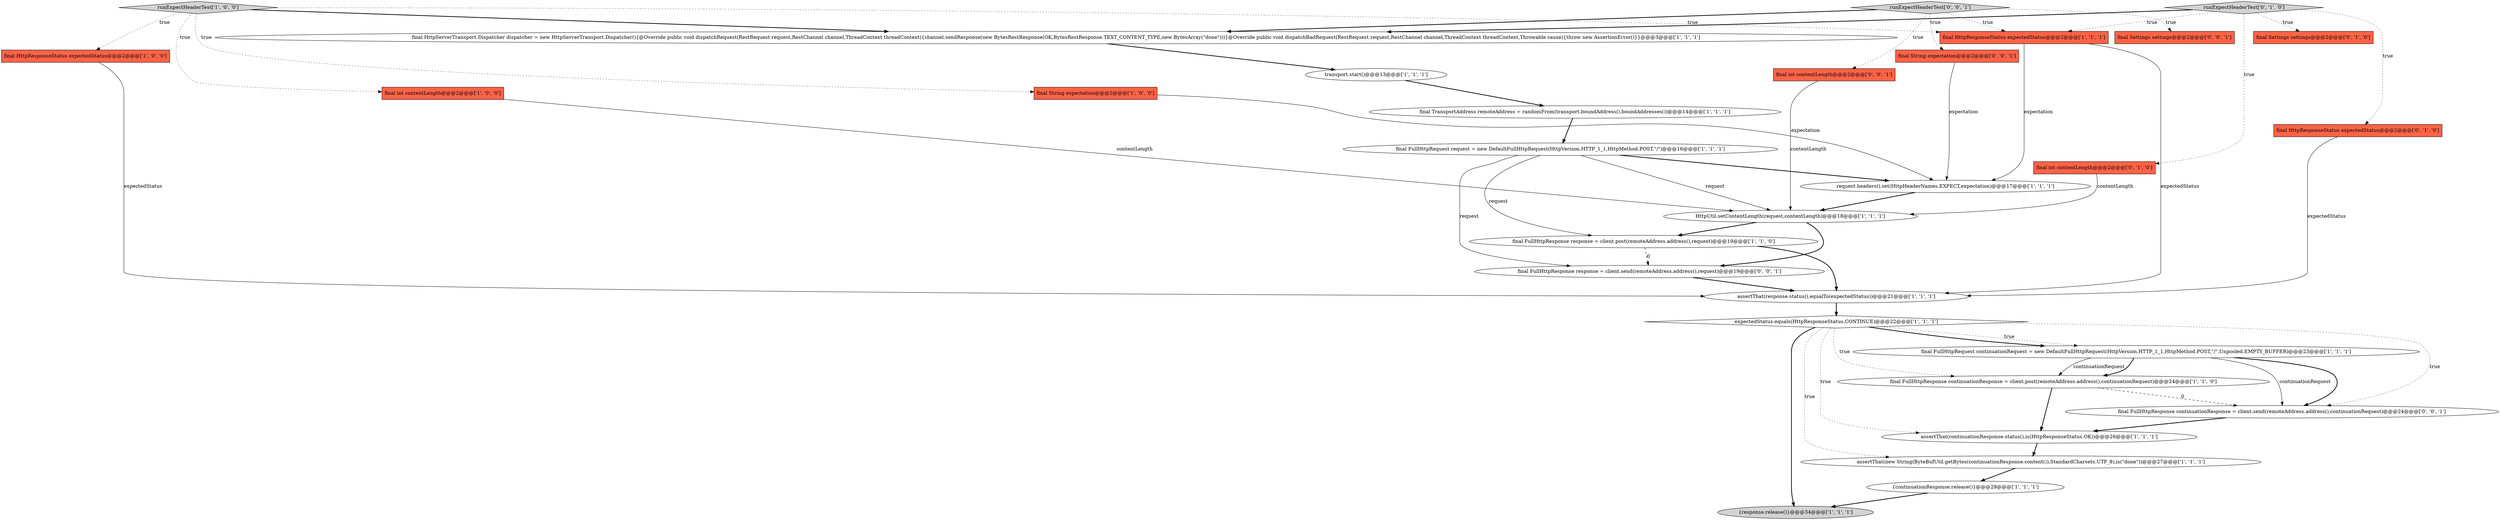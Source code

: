 digraph {
6 [style = filled, label = "{response.release()}@@@34@@@['1', '1', '1']", fillcolor = lightgray, shape = ellipse image = "AAA0AAABBB1BBB"];
3 [style = filled, label = "final FullHttpRequest request = new DefaultFullHttpRequest(HttpVersion.HTTP_1_1,HttpMethod.POST,\"/\")@@@16@@@['1', '1', '1']", fillcolor = white, shape = ellipse image = "AAA0AAABBB1BBB"];
10 [style = filled, label = "HttpUtil.setContentLength(request,contentLength)@@@18@@@['1', '1', '1']", fillcolor = white, shape = ellipse image = "AAA0AAABBB1BBB"];
4 [style = filled, label = "final FullHttpRequest continuationRequest = new DefaultFullHttpRequest(HttpVersion.HTTP_1_1,HttpMethod.POST,\"/\",Unpooled.EMPTY_BUFFER)@@@23@@@['1', '1', '1']", fillcolor = white, shape = ellipse image = "AAA0AAABBB1BBB"];
23 [style = filled, label = "runExpectHeaderTest['0', '1', '0']", fillcolor = lightgray, shape = diamond image = "AAA0AAABBB2BBB"];
19 [style = filled, label = "assertThat(new String(ByteBufUtil.getBytes(continuationResponse.content()),StandardCharsets.UTF_8),is(\"done\"))@@@27@@@['1', '1', '1']", fillcolor = white, shape = ellipse image = "AAA0AAABBB1BBB"];
16 [style = filled, label = "{continuationResponse.release()}@@@29@@@['1', '1', '1']", fillcolor = white, shape = ellipse image = "AAA0AAABBB1BBB"];
8 [style = filled, label = "final HttpResponseStatus expectedStatus@@@2@@@['1', '0', '0']", fillcolor = tomato, shape = box image = "AAA0AAABBB1BBB"];
12 [style = filled, label = "final FullHttpResponse response = client.post(remoteAddress.address(),request)@@@19@@@['1', '1', '0']", fillcolor = white, shape = ellipse image = "AAA0AAABBB1BBB"];
11 [style = filled, label = "final String expectation@@@2@@@['1', '0', '0']", fillcolor = tomato, shape = box image = "AAA0AAABBB1BBB"];
14 [style = filled, label = "request.headers().set(HttpHeaderNames.EXPECT,expectation)@@@17@@@['1', '1', '1']", fillcolor = white, shape = ellipse image = "AAA0AAABBB1BBB"];
15 [style = filled, label = "expectedStatus.equals(HttpResponseStatus.CONTINUE)@@@22@@@['1', '1', '1']", fillcolor = white, shape = diamond image = "AAA0AAABBB1BBB"];
25 [style = filled, label = "final FullHttpResponse continuationResponse = client.send(remoteAddress.address(),continuationRequest)@@@24@@@['0', '0', '1']", fillcolor = white, shape = ellipse image = "AAA0AAABBB3BBB"];
27 [style = filled, label = "final String expectation@@@2@@@['0', '0', '1']", fillcolor = tomato, shape = box image = "AAA0AAABBB3BBB"];
18 [style = filled, label = "assertThat(response.status(),equalTo(expectedStatus))@@@21@@@['1', '1', '1']", fillcolor = white, shape = ellipse image = "AAA0AAABBB1BBB"];
28 [style = filled, label = "runExpectHeaderTest['0', '0', '1']", fillcolor = lightgray, shape = diamond image = "AAA0AAABBB3BBB"];
17 [style = filled, label = "transport.start()@@@13@@@['1', '1', '1']", fillcolor = white, shape = ellipse image = "AAA0AAABBB1BBB"];
1 [style = filled, label = "final FullHttpResponse continuationResponse = client.post(remoteAddress.address(),continuationRequest)@@@24@@@['1', '1', '0']", fillcolor = white, shape = ellipse image = "AAA0AAABBB1BBB"];
0 [style = filled, label = "final HttpServerTransport.Dispatcher dispatcher = new HttpServerTransport.Dispatcher(){@Override public void dispatchRequest(RestRequest request,RestChannel channel,ThreadContext threadContext){channel.sendResponse(new BytesRestResponse(OK,BytesRestResponse.TEXT_CONTENT_TYPE,new BytesArray(\"done\")))}@Override public void dispatchBadRequest(RestRequest request,RestChannel channel,ThreadContext threadContext,Throwable cause){throw new AssertionError()}}@@@3@@@['1', '1', '1']", fillcolor = white, shape = ellipse image = "AAA0AAABBB1BBB"];
7 [style = filled, label = "assertThat(continuationResponse.status(),is(HttpResponseStatus.OK))@@@26@@@['1', '1', '1']", fillcolor = white, shape = ellipse image = "AAA0AAABBB1BBB"];
24 [style = filled, label = "final FullHttpResponse response = client.send(remoteAddress.address(),request)@@@19@@@['0', '0', '1']", fillcolor = white, shape = ellipse image = "AAA0AAABBB3BBB"];
20 [style = filled, label = "final Settings settings@@@2@@@['0', '1', '0']", fillcolor = tomato, shape = box image = "AAA0AAABBB2BBB"];
2 [style = filled, label = "runExpectHeaderTest['1', '0', '0']", fillcolor = lightgray, shape = diamond image = "AAA0AAABBB1BBB"];
29 [style = filled, label = "final Settings settings@@@2@@@['0', '0', '1']", fillcolor = tomato, shape = box image = "AAA0AAABBB3BBB"];
22 [style = filled, label = "final HttpResponseStatus expectedStatus@@@2@@@['0', '1', '0']", fillcolor = tomato, shape = box image = "AAA0AAABBB2BBB"];
5 [style = filled, label = "final int contentLength@@@2@@@['1', '0', '0']", fillcolor = tomato, shape = box image = "AAA0AAABBB1BBB"];
21 [style = filled, label = "final int contentLength@@@2@@@['0', '1', '0']", fillcolor = tomato, shape = box image = "AAA0AAABBB2BBB"];
26 [style = filled, label = "final int contentLength@@@2@@@['0', '0', '1']", fillcolor = tomato, shape = box image = "AAA0AAABBB3BBB"];
9 [style = filled, label = "final TransportAddress remoteAddress = randomFrom(transport.boundAddress().boundAddresses())@@@14@@@['1', '1', '1']", fillcolor = white, shape = ellipse image = "AAA0AAABBB1BBB"];
13 [style = filled, label = "final HttpResponseStatus expectedStatus@@@2@@@['1', '1', '1']", fillcolor = tomato, shape = box image = "AAA0AAABBB1BBB"];
22->18 [style = solid, label="expectedStatus"];
3->12 [style = solid, label="request"];
11->14 [style = solid, label="expectation"];
4->25 [style = bold, label=""];
23->22 [style = dotted, label="true"];
0->17 [style = bold, label=""];
10->24 [style = bold, label=""];
16->6 [style = bold, label=""];
17->9 [style = bold, label=""];
3->14 [style = bold, label=""];
4->1 [style = solid, label="continuationRequest"];
13->18 [style = solid, label="expectedStatus"];
18->15 [style = bold, label=""];
23->21 [style = dotted, label="true"];
14->10 [style = bold, label=""];
15->6 [style = bold, label=""];
15->7 [style = dotted, label="true"];
4->25 [style = solid, label="continuationRequest"];
23->0 [style = bold, label=""];
1->7 [style = bold, label=""];
24->18 [style = bold, label=""];
25->7 [style = bold, label=""];
15->4 [style = dotted, label="true"];
19->16 [style = bold, label=""];
2->11 [style = dotted, label="true"];
28->29 [style = dotted, label="true"];
28->0 [style = bold, label=""];
3->10 [style = solid, label="request"];
23->20 [style = dotted, label="true"];
2->0 [style = bold, label=""];
10->12 [style = bold, label=""];
15->19 [style = dotted, label="true"];
21->10 [style = solid, label="contentLength"];
15->1 [style = dotted, label="true"];
28->26 [style = dotted, label="true"];
23->13 [style = dotted, label="true"];
12->24 [style = dashed, label="0"];
12->18 [style = bold, label=""];
15->4 [style = bold, label=""];
9->3 [style = bold, label=""];
4->1 [style = bold, label=""];
5->10 [style = solid, label="contentLength"];
13->14 [style = solid, label="expectation"];
28->27 [style = dotted, label="true"];
2->5 [style = dotted, label="true"];
15->25 [style = dotted, label="true"];
1->25 [style = dashed, label="0"];
8->18 [style = solid, label="expectedStatus"];
28->13 [style = dotted, label="true"];
26->10 [style = solid, label="contentLength"];
7->19 [style = bold, label=""];
3->24 [style = solid, label="request"];
2->13 [style = dotted, label="true"];
2->8 [style = dotted, label="true"];
27->14 [style = solid, label="expectation"];
}
